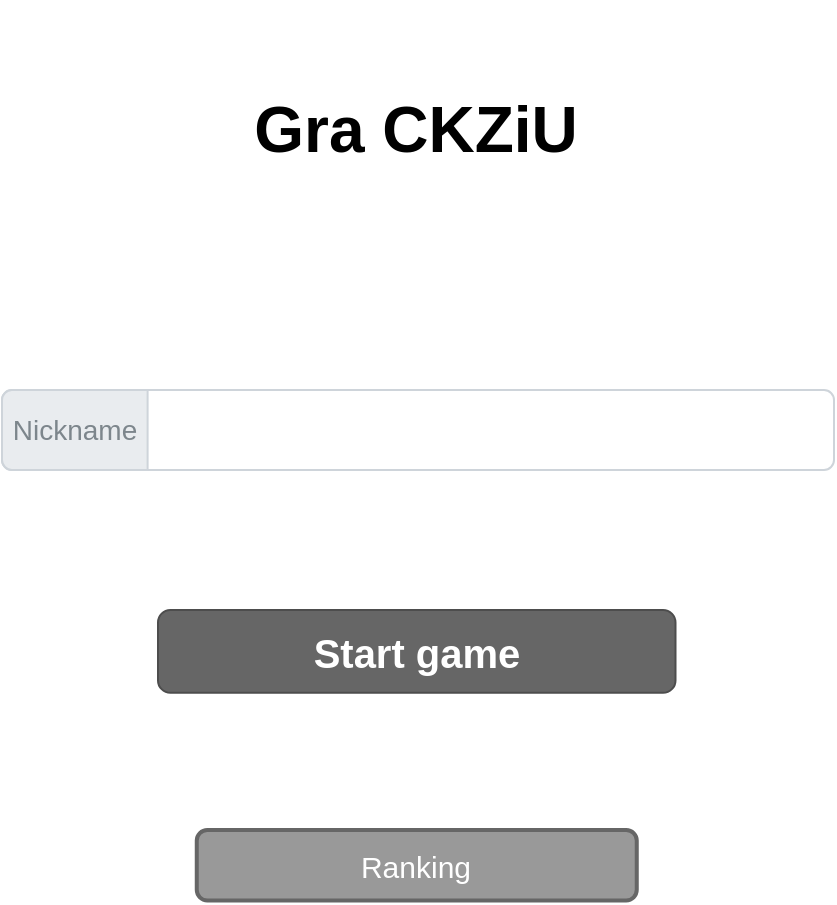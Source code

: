 <mxfile version="15.9.1" type="device"><diagram id="gI2uIaRXVi-EDs6QaomD" name="Page-1"><mxGraphModel dx="1422" dy="762" grid="1" gridSize="10" guides="1" tooltips="1" connect="1" arrows="1" fold="1" page="1" pageScale="1" pageWidth="827" pageHeight="1169" math="0" shadow="0"><root><mxCell id="0"/><mxCell id="1" parent="0"/><mxCell id="kKDJEKRBTi1nZZqewhCj-21" value="" style="html=1;shadow=0;dashed=0;shape=mxgraph.bootstrap.rrect;rSize=5;strokeColor=#CED4DA;html=1;whiteSpace=wrap;fillColor=#FFFFFF;fontColor=#7D868C;align=left;spacing=15;spacingLeft=40;fontSize=14;" vertex="1" parent="1"><mxGeometry x="206" y="210" width="416" height="40" as="geometry"/></mxCell><mxCell id="kKDJEKRBTi1nZZqewhCj-22" value="Nickname" style="html=1;shadow=0;dashed=0;shape=mxgraph.bootstrap.leftButton;strokeColor=inherit;gradientColor=inherit;fontColor=inherit;fillColor=#E9ECEF;rSize=5;perimeter=none;whiteSpace=wrap;resizeHeight=1;fontSize=14;" vertex="1" parent="kKDJEKRBTi1nZZqewhCj-21"><mxGeometry width="72.8" height="40" as="geometry"/></mxCell><mxCell id="kKDJEKRBTi1nZZqewhCj-27" value="Start game" style="rounded=1;html=1;shadow=0;dashed=0;whiteSpace=wrap;fontSize=20;fillColor=#666666;align=center;strokeColor=#4D4D4D;fontColor=#ffffff;labelBackgroundColor=none;labelBorderColor=none;fontStyle=1" vertex="1" parent="1"><mxGeometry x="284" y="320" width="258.75" height="41.4" as="geometry"/></mxCell><mxCell id="kKDJEKRBTi1nZZqewhCj-28" value="Ranking" style="rounded=1;html=1;shadow=0;dashed=0;whiteSpace=wrap;fontSize=15;fillColor=#999999;align=center;strokeColor=#666666;fontColor=#ffffff;strokeWidth=2;labelBackgroundColor=none;labelBorderColor=none;fontStyle=0" vertex="1" parent="1"><mxGeometry x="303.38" y="430" width="220" height="35.2" as="geometry"/></mxCell><mxCell id="kKDJEKRBTi1nZZqewhCj-36" value="&lt;h1 style=&quot;font-size: 32px;&quot;&gt;Gra CKZiU&lt;/h1&gt;" style="text;html=1;strokeColor=none;fillColor=none;spacing=5;spacingTop=-20;whiteSpace=wrap;overflow=hidden;rounded=0;labelBackgroundColor=none;labelBorderColor=none;fontSize=32;align=center;verticalAlign=middle;" vertex="1" parent="1"><mxGeometry x="318.37" y="30" width="190" height="120" as="geometry"/></mxCell></root></mxGraphModel></diagram></mxfile>
